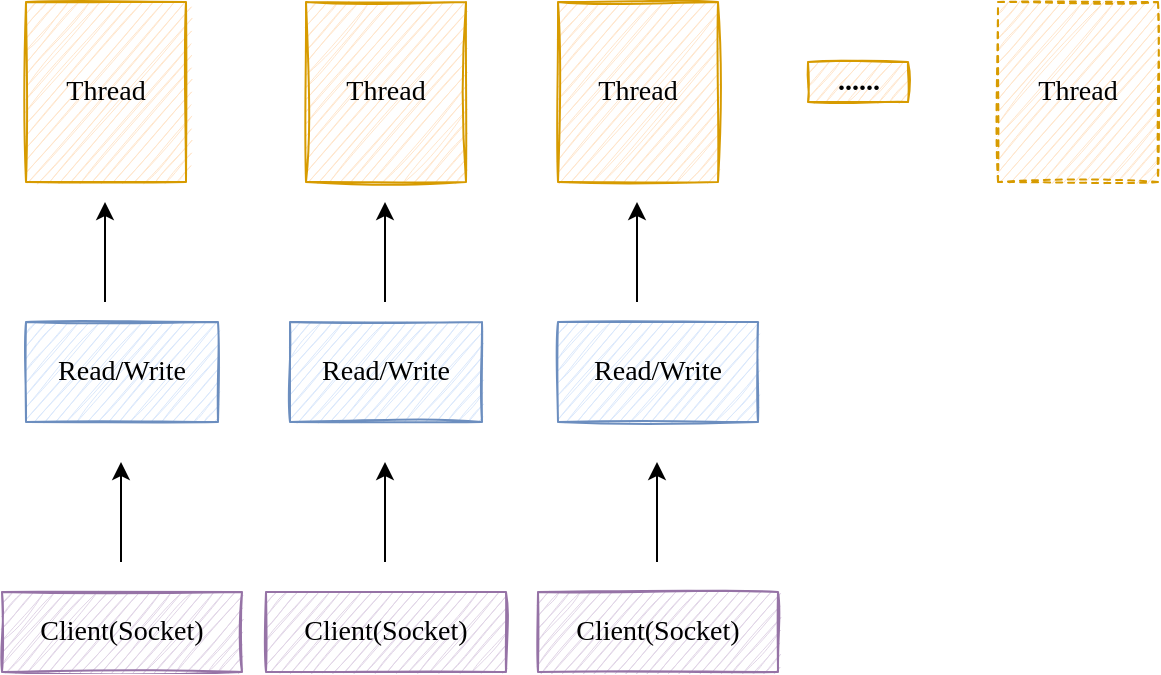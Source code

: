 <mxfile version="20.8.16" type="device" pages="3"><diagram id="dMJWB7O2TPQu927oxFyo" name="Java BIO"><mxGraphModel dx="834" dy="617" grid="1" gridSize="10" guides="1" tooltips="1" connect="1" arrows="1" fold="1" page="1" pageScale="1" pageWidth="827" pageHeight="1169" math="0" shadow="0"><root><mxCell id="0"/><mxCell id="1" parent="0"/><mxCell id="wrNNNhoaO0FYfE2tdu0t-3" value="Thread" style="rounded=0;whiteSpace=wrap;html=1;sketch=1;fontSize=14;fillColor=#ffe6cc;fontFamily=Comic Sans MS;strokeColor=#d79b00;" parent="1" vertex="1"><mxGeometry x="194" y="250" width="80" height="90" as="geometry"/></mxCell><mxCell id="wrNNNhoaO0FYfE2tdu0t-4" value="Thread" style="rounded=0;whiteSpace=wrap;html=1;sketch=1;fontSize=14;fillColor=#ffe6cc;fontFamily=Comic Sans MS;strokeColor=#d79b00;" parent="1" vertex="1"><mxGeometry x="334" y="250" width="80" height="90" as="geometry"/></mxCell><mxCell id="wrNNNhoaO0FYfE2tdu0t-5" value="Thread" style="rounded=0;whiteSpace=wrap;html=1;sketch=1;fontSize=14;fillColor=#ffe6cc;fontFamily=Comic Sans MS;strokeColor=#d79b00;" parent="1" vertex="1"><mxGeometry x="460" y="250" width="80" height="90" as="geometry"/></mxCell><mxCell id="wrNNNhoaO0FYfE2tdu0t-6" value="Thread" style="rounded=0;whiteSpace=wrap;html=1;sketch=1;fontSize=14;fillColor=#ffe6cc;dashed=1;fontFamily=Comic Sans MS;strokeColor=#d79b00;" parent="1" vertex="1"><mxGeometry x="680" y="250" width="80" height="90" as="geometry"/></mxCell><mxCell id="wrNNNhoaO0FYfE2tdu0t-7" value="......" style="text;html=1;align=center;verticalAlign=middle;resizable=0;points=[];autosize=1;strokeColor=#d79b00;fontSize=14;fontStyle=1;fontFamily=Comic Sans MS;fillColor=#ffe6cc;sketch=1;" parent="1" vertex="1"><mxGeometry x="585" y="280" width="50" height="20" as="geometry"/></mxCell><mxCell id="wrNNNhoaO0FYfE2tdu0t-8" value="Read/Write" style="rounded=0;whiteSpace=wrap;html=1;sketch=1;fontFamily=Comic Sans MS;fontSize=14;fillColor=#dae8fc;strokeColor=#6c8ebf;" parent="1" vertex="1"><mxGeometry x="194" y="410" width="96" height="50" as="geometry"/></mxCell><mxCell id="wrNNNhoaO0FYfE2tdu0t-9" value="Read/Write" style="rounded=0;whiteSpace=wrap;html=1;sketch=1;fontFamily=Comic Sans MS;fontSize=14;fillColor=#dae8fc;strokeColor=#6c8ebf;" parent="1" vertex="1"><mxGeometry x="326" y="410" width="96" height="50" as="geometry"/></mxCell><mxCell id="wrNNNhoaO0FYfE2tdu0t-10" value="Read/Write" style="rounded=0;whiteSpace=wrap;html=1;sketch=1;fontFamily=Comic Sans MS;fontSize=14;fillColor=#dae8fc;strokeColor=#6c8ebf;" parent="1" vertex="1"><mxGeometry x="460" y="410" width="100" height="50" as="geometry"/></mxCell><mxCell id="wrNNNhoaO0FYfE2tdu0t-11" value="Client(Socket)" style="rounded=0;whiteSpace=wrap;html=1;sketch=1;fontFamily=Comic Sans MS;fontSize=14;fillColor=#e1d5e7;strokeColor=#9673a6;" parent="1" vertex="1"><mxGeometry x="182" y="545" width="120" height="40" as="geometry"/></mxCell><mxCell id="wrNNNhoaO0FYfE2tdu0t-12" value="Client(Socket)" style="rounded=0;whiteSpace=wrap;html=1;sketch=1;fontFamily=Comic Sans MS;fontSize=14;fillColor=#e1d5e7;strokeColor=#9673a6;" parent="1" vertex="1"><mxGeometry x="314" y="545" width="120" height="40" as="geometry"/></mxCell><mxCell id="wrNNNhoaO0FYfE2tdu0t-13" value="Client(Socket)" style="rounded=0;whiteSpace=wrap;html=1;sketch=1;fontFamily=Comic Sans MS;fontSize=14;fillColor=#e1d5e7;strokeColor=#9673a6;" parent="1" vertex="1"><mxGeometry x="450" y="545" width="120" height="40" as="geometry"/></mxCell><mxCell id="wrNNNhoaO0FYfE2tdu0t-14" value="" style="endArrow=classic;html=1;fontFamily=Comic Sans MS;fontSize=14;" parent="1" edge="1"><mxGeometry width="50" height="50" relative="1" as="geometry"><mxPoint x="241.5" y="530" as="sourcePoint"/><mxPoint x="241.5" y="480" as="targetPoint"/></mxGeometry></mxCell><mxCell id="wrNNNhoaO0FYfE2tdu0t-16" value="" style="endArrow=classic;html=1;fontFamily=Comic Sans MS;fontSize=14;" parent="1" edge="1"><mxGeometry width="50" height="50" relative="1" as="geometry"><mxPoint x="373.5" y="530" as="sourcePoint"/><mxPoint x="373.5" y="480" as="targetPoint"/></mxGeometry></mxCell><mxCell id="wrNNNhoaO0FYfE2tdu0t-17" value="" style="endArrow=classic;html=1;fontFamily=Comic Sans MS;fontSize=14;" parent="1" edge="1"><mxGeometry width="50" height="50" relative="1" as="geometry"><mxPoint x="509.5" y="530" as="sourcePoint"/><mxPoint x="509.5" y="480" as="targetPoint"/></mxGeometry></mxCell><mxCell id="wrNNNhoaO0FYfE2tdu0t-18" value="" style="endArrow=classic;html=1;fontFamily=Comic Sans MS;fontSize=14;" parent="1" edge="1"><mxGeometry width="50" height="50" relative="1" as="geometry"><mxPoint x="499.5" y="400" as="sourcePoint"/><mxPoint x="499.5" y="350" as="targetPoint"/></mxGeometry></mxCell><mxCell id="wrNNNhoaO0FYfE2tdu0t-19" value="" style="endArrow=classic;html=1;fontFamily=Comic Sans MS;fontSize=14;" parent="1" edge="1"><mxGeometry width="50" height="50" relative="1" as="geometry"><mxPoint x="373.5" y="400" as="sourcePoint"/><mxPoint x="373.5" y="350" as="targetPoint"/></mxGeometry></mxCell><mxCell id="wrNNNhoaO0FYfE2tdu0t-20" value="" style="endArrow=classic;html=1;fontFamily=Comic Sans MS;fontSize=14;" parent="1" edge="1"><mxGeometry width="50" height="50" relative="1" as="geometry"><mxPoint x="233.5" y="400" as="sourcePoint"/><mxPoint x="233.5" y="350" as="targetPoint"/></mxGeometry></mxCell></root></mxGraphModel></diagram><diagram id="-DLPbSq7TOfj49nVu1aN" name="Netty模型"><mxGraphModel dx="1234" dy="617" grid="1" gridSize="10" guides="1" tooltips="1" connect="1" arrows="1" fold="1" page="0" pageScale="1" pageWidth="827" pageHeight="1169" math="0" shadow="0"><root><mxCell id="X_Jxtlq1-nVTgKJbhQ0k-0"/><mxCell id="X_Jxtlq1-nVTgKJbhQ0k-1" parent="X_Jxtlq1-nVTgKJbhQ0k-0"/><mxCell id="X_Jxtlq1-nVTgKJbhQ0k-53" value="" style="rounded=1;whiteSpace=wrap;html=1;shadow=0;glass=0;sketch=1;fontFamily=Comic Sans MS;fontSize=14;align=center;fillColor=none;" parent="X_Jxtlq1-nVTgKJbhQ0k-1" vertex="1"><mxGeometry x="617.5" y="820" width="188" height="150" as="geometry"/></mxCell><mxCell id="X_Jxtlq1-nVTgKJbhQ0k-4" value="" style="rounded=1;whiteSpace=wrap;html=1;shadow=0;glass=0;sketch=1;fontFamily=Comic Sans MS;fontSize=14;fillColor=none;align=left;dashed=1;" parent="X_Jxtlq1-nVTgKJbhQ0k-1" vertex="1"><mxGeometry x="96.5" y="110" width="290" height="140" as="geometry"/></mxCell><mxCell id="X_Jxtlq1-nVTgKJbhQ0k-6" value="" style="rounded=1;whiteSpace=wrap;html=1;shadow=0;glass=0;sketch=1;fontFamily=Comic Sans MS;fontSize=14;fillColor=none;align=left;" parent="X_Jxtlq1-nVTgKJbhQ0k-1" vertex="1"><mxGeometry x="123" y="150" width="237" height="90" as="geometry"/></mxCell><mxCell id="X_Jxtlq1-nVTgKJbhQ0k-7" value="NioEventGroup" style="text;html=1;strokeColor=none;fillColor=none;align=center;verticalAlign=middle;whiteSpace=wrap;rounded=0;shadow=0;glass=0;sketch=1;fontFamily=Comic Sans MS;fontSize=14;" parent="X_Jxtlq1-nVTgKJbhQ0k-1" vertex="1"><mxGeometry x="230" y="160" width="40" height="20" as="geometry"/></mxCell><mxCell id="X_Jxtlq1-nVTgKJbhQ0k-9" value="Selector" style="rounded=1;whiteSpace=wrap;html=1;shadow=0;glass=0;sketch=1;fontFamily=Comic Sans MS;fontSize=14;fillColor=none;align=center;" parent="X_Jxtlq1-nVTgKJbhQ0k-1" vertex="1"><mxGeometry x="140" y="190" width="80" height="40" as="geometry"/></mxCell><mxCell id="X_Jxtlq1-nVTgKJbhQ0k-10" value="TaskQueue" style="rounded=1;whiteSpace=wrap;html=1;shadow=0;glass=0;sketch=1;fontFamily=Comic Sans MS;fontSize=14;fillColor=none;align=center;" parent="X_Jxtlq1-nVTgKJbhQ0k-1" vertex="1"><mxGeometry x="240" y="190" width="100" height="40" as="geometry"/></mxCell><mxCell id="X_Jxtlq1-nVTgKJbhQ0k-11" value="Boss Group" style="text;html=1;strokeColor=none;fillColor=none;align=center;verticalAlign=middle;whiteSpace=wrap;rounded=0;shadow=0;glass=0;sketch=1;fontFamily=Comic Sans MS;fontSize=16;" parent="X_Jxtlq1-nVTgKJbhQ0k-1" vertex="1"><mxGeometry x="196.5" y="120" width="90" height="20" as="geometry"/></mxCell><mxCell id="X_Jxtlq1-nVTgKJbhQ0k-13" value="" style="rounded=1;whiteSpace=wrap;html=1;shadow=0;glass=0;sketch=1;fontFamily=Comic Sans MS;fontSize=14;fillColor=none;align=left;dashed=1;" parent="X_Jxtlq1-nVTgKJbhQ0k-1" vertex="1"><mxGeometry x="570" y="110" width="290" height="310" as="geometry"/></mxCell><mxCell id="X_Jxtlq1-nVTgKJbhQ0k-14" value="" style="rounded=1;whiteSpace=wrap;html=1;shadow=0;glass=0;sketch=1;fontFamily=Comic Sans MS;fontSize=14;fillColor=none;align=left;" parent="X_Jxtlq1-nVTgKJbhQ0k-1" vertex="1"><mxGeometry x="596.5" y="150" width="237" height="90" as="geometry"/></mxCell><mxCell id="X_Jxtlq1-nVTgKJbhQ0k-15" value="NioEventGroup" style="text;html=1;strokeColor=none;fillColor=none;align=center;verticalAlign=middle;whiteSpace=wrap;rounded=0;shadow=0;glass=0;sketch=1;fontFamily=Comic Sans MS;fontSize=14;" parent="X_Jxtlq1-nVTgKJbhQ0k-1" vertex="1"><mxGeometry x="703.5" y="160" width="40" height="20" as="geometry"/></mxCell><mxCell id="X_Jxtlq1-nVTgKJbhQ0k-16" value="Selector" style="rounded=1;whiteSpace=wrap;html=1;shadow=0;glass=0;sketch=1;fontFamily=Comic Sans MS;fontSize=14;fillColor=none;align=center;" parent="X_Jxtlq1-nVTgKJbhQ0k-1" vertex="1"><mxGeometry x="613.5" y="190" width="80" height="40" as="geometry"/></mxCell><mxCell id="X_Jxtlq1-nVTgKJbhQ0k-17" value="TaskQueue" style="rounded=1;whiteSpace=wrap;html=1;shadow=0;glass=0;sketch=1;fontFamily=Comic Sans MS;fontSize=14;fillColor=none;align=center;" parent="X_Jxtlq1-nVTgKJbhQ0k-1" vertex="1"><mxGeometry x="713.5" y="190" width="100" height="40" as="geometry"/></mxCell><mxCell id="X_Jxtlq1-nVTgKJbhQ0k-18" value="Worker Group" style="text;html=1;strokeColor=none;fillColor=none;align=center;verticalAlign=middle;whiteSpace=wrap;rounded=0;shadow=0;glass=0;sketch=1;fontFamily=Comic Sans MS;fontSize=16;" parent="X_Jxtlq1-nVTgKJbhQ0k-1" vertex="1"><mxGeometry x="670" y="120" width="113" height="20" as="geometry"/></mxCell><mxCell id="X_Jxtlq1-nVTgKJbhQ0k-20" value="......" style="text;html=1;strokeColor=none;fillColor=none;align=center;verticalAlign=middle;whiteSpace=wrap;rounded=0;shadow=0;glass=0;sketch=1;fontFamily=Comic Sans MS;fontSize=17;fontStyle=1" parent="X_Jxtlq1-nVTgKJbhQ0k-1" vertex="1"><mxGeometry x="693.5" y="270" width="40" height="20" as="geometry"/></mxCell><mxCell id="X_Jxtlq1-nVTgKJbhQ0k-22" value="" style="rounded=1;whiteSpace=wrap;html=1;shadow=0;glass=0;sketch=1;fontFamily=Comic Sans MS;fontSize=14;fillColor=none;align=left;" parent="X_Jxtlq1-nVTgKJbhQ0k-1" vertex="1"><mxGeometry x="596.5" y="310" width="237" height="90" as="geometry"/></mxCell><mxCell id="X_Jxtlq1-nVTgKJbhQ0k-23" value="NioEventGroup" style="text;html=1;strokeColor=none;fillColor=none;align=center;verticalAlign=middle;whiteSpace=wrap;rounded=0;shadow=0;glass=0;sketch=1;fontFamily=Comic Sans MS;fontSize=14;" parent="X_Jxtlq1-nVTgKJbhQ0k-1" vertex="1"><mxGeometry x="703.5" y="320" width="40" height="20" as="geometry"/></mxCell><mxCell id="X_Jxtlq1-nVTgKJbhQ0k-24" value="Selector" style="rounded=1;whiteSpace=wrap;html=1;shadow=0;glass=0;sketch=1;fontFamily=Comic Sans MS;fontSize=14;fillColor=none;align=center;" parent="X_Jxtlq1-nVTgKJbhQ0k-1" vertex="1"><mxGeometry x="613.5" y="350" width="80" height="40" as="geometry"/></mxCell><mxCell id="X_Jxtlq1-nVTgKJbhQ0k-25" value="TaskQueue" style="rounded=1;whiteSpace=wrap;html=1;shadow=0;glass=0;sketch=1;fontFamily=Comic Sans MS;fontSize=14;fillColor=none;align=center;" parent="X_Jxtlq1-nVTgKJbhQ0k-1" vertex="1"><mxGeometry x="713.5" y="350" width="100" height="40" as="geometry"/></mxCell><mxCell id="X_Jxtlq1-nVTgKJbhQ0k-27" value="" style="ellipse;whiteSpace=wrap;html=1;aspect=fixed;rounded=1;shadow=0;glass=0;sketch=1;fontFamily=Comic Sans MS;fontSize=17;fillColor=none;align=center;" parent="X_Jxtlq1-nVTgKJbhQ0k-1" vertex="1"><mxGeometry x="131.5" y="405" width="220" height="220" as="geometry"/></mxCell><mxCell id="X_Jxtlq1-nVTgKJbhQ0k-28" value="step 1: select" style="rounded=1;whiteSpace=wrap;html=1;shadow=0;glass=0;sketch=1;fontFamily=Comic Sans MS;fontSize=14;align=center;" parent="X_Jxtlq1-nVTgKJbhQ0k-1" vertex="1"><mxGeometry x="196.5" y="400" width="95" height="30" as="geometry"/></mxCell><mxCell id="X_Jxtlq1-nVTgKJbhQ0k-29" value="" style="endArrow=classic;html=1;fontFamily=Comic Sans MS;fontSize=14;exitX=0.5;exitY=1;exitDx=0;exitDy=0;sketch=1;" parent="X_Jxtlq1-nVTgKJbhQ0k-1" source="X_Jxtlq1-nVTgKJbhQ0k-6" edge="1"><mxGeometry width="50" height="50" relative="1" as="geometry"><mxPoint x="170" y="360" as="sourcePoint"/><mxPoint x="242" y="390" as="targetPoint"/></mxGeometry></mxCell><mxCell id="X_Jxtlq1-nVTgKJbhQ0k-30" value="step 3: runAllTasks" style="rounded=1;whiteSpace=wrap;html=1;shadow=0;glass=0;sketch=1;fontFamily=Comic Sans MS;fontSize=14;align=center;" parent="X_Jxtlq1-nVTgKJbhQ0k-1" vertex="1"><mxGeometry x="80" y="530" width="140" height="30" as="geometry"/></mxCell><mxCell id="X_Jxtlq1-nVTgKJbhQ0k-31" value="step 2: processSelectedKeys" style="rounded=1;whiteSpace=wrap;html=1;shadow=0;glass=0;sketch=1;fontFamily=Comic Sans MS;fontSize=14;align=center;" parent="X_Jxtlq1-nVTgKJbhQ0k-1" vertex="1"><mxGeometry x="250" y="525" width="198.5" height="40" as="geometry"/></mxCell><mxCell id="X_Jxtlq1-nVTgKJbhQ0k-32" value="NioEventLoop" style="text;html=1;strokeColor=none;fillColor=none;align=center;verticalAlign=middle;whiteSpace=wrap;rounded=0;shadow=0;glass=0;sketch=1;fontFamily=Comic Sans MS;fontSize=14;" parent="X_Jxtlq1-nVTgKJbhQ0k-1" vertex="1"><mxGeometry x="194" y="450" width="100" height="20" as="geometry"/></mxCell><mxCell id="X_Jxtlq1-nVTgKJbhQ0k-35" value="" style="curved=1;endArrow=classic;html=1;fontFamily=Comic Sans MS;fontSize=14;sketch=1;" parent="X_Jxtlq1-nVTgKJbhQ0k-1" edge="1"><mxGeometry width="50" height="50" relative="1" as="geometry"><mxPoint x="330" y="420" as="sourcePoint"/><mxPoint x="370" y="500" as="targetPoint"/><Array as="points"><mxPoint x="360" y="430"/></Array></mxGeometry></mxCell><mxCell id="X_Jxtlq1-nVTgKJbhQ0k-36" value="Client" style="rounded=1;whiteSpace=wrap;html=1;shadow=0;glass=0;sketch=1;fontFamily=Comic Sans MS;fontSize=14;align=center;fillColor=none;" parent="X_Jxtlq1-nVTgKJbhQ0k-1" vertex="1"><mxGeometry x="-110" y="190" width="90" height="30" as="geometry"/></mxCell><mxCell id="X_Jxtlq1-nVTgKJbhQ0k-37" value="Client" style="rounded=1;whiteSpace=wrap;html=1;shadow=0;glass=0;sketch=1;fontFamily=Comic Sans MS;fontSize=14;align=center;fillColor=none;" parent="X_Jxtlq1-nVTgKJbhQ0k-1" vertex="1"><mxGeometry x="-110" y="250" width="90" height="30" as="geometry"/></mxCell><mxCell id="X_Jxtlq1-nVTgKJbhQ0k-38" value="Client" style="rounded=1;whiteSpace=wrap;html=1;shadow=0;glass=0;sketch=1;fontFamily=Comic Sans MS;fontSize=14;align=center;fillColor=none;" parent="X_Jxtlq1-nVTgKJbhQ0k-1" vertex="1"><mxGeometry x="-110" y="310" width="90" height="30" as="geometry"/></mxCell><mxCell id="X_Jxtlq1-nVTgKJbhQ0k-39" value="" style="endArrow=classic;html=1;fontFamily=Comic Sans MS;fontSize=14;sketch=1;" parent="X_Jxtlq1-nVTgKJbhQ0k-1" edge="1"><mxGeometry width="50" height="50" relative="1" as="geometry"><mxPoint x="-10" y="204.5" as="sourcePoint"/><mxPoint x="90" y="205" as="targetPoint"/></mxGeometry></mxCell><mxCell id="X_Jxtlq1-nVTgKJbhQ0k-41" value="" style="endArrow=classic;html=1;fontFamily=Comic Sans MS;fontSize=14;sketch=1;" parent="X_Jxtlq1-nVTgKJbhQ0k-1" edge="1"><mxGeometry width="50" height="50" relative="1" as="geometry"><mxPoint x="-10" y="260" as="sourcePoint"/><mxPoint x="90" y="210" as="targetPoint"/></mxGeometry></mxCell><mxCell id="X_Jxtlq1-nVTgKJbhQ0k-42" value="" style="endArrow=classic;html=1;fontFamily=Comic Sans MS;fontSize=14;sketch=1;" parent="X_Jxtlq1-nVTgKJbhQ0k-1" edge="1"><mxGeometry width="50" height="50" relative="1" as="geometry"><mxPoint x="-10" y="320" as="sourcePoint"/><mxPoint x="90" y="210" as="targetPoint"/></mxGeometry></mxCell><mxCell id="X_Jxtlq1-nVTgKJbhQ0k-43" value="" style="curved=1;endArrow=classic;html=1;fontFamily=Comic Sans MS;fontSize=14;entryX=0;entryY=0.5;entryDx=0;entryDy=0;sketch=1;" parent="X_Jxtlq1-nVTgKJbhQ0k-1" target="X_Jxtlq1-nVTgKJbhQ0k-22" edge="1"><mxGeometry width="50" height="50" relative="1" as="geometry"><mxPoint x="460" y="545" as="sourcePoint"/><mxPoint x="510" y="470" as="targetPoint"/><Array as="points"><mxPoint x="530" y="500"/><mxPoint x="490" y="370"/></Array></mxGeometry></mxCell><mxCell id="X_Jxtlq1-nVTgKJbhQ0k-44" value="注册channel到Selector" style="text;html=1;align=center;verticalAlign=middle;resizable=0;points=[];autosize=1;strokeColor=none;fontSize=14;fontFamily=Comic Sans MS;fillColor=#ffffff;sketch=1;" parent="X_Jxtlq1-nVTgKJbhQ0k-1" vertex="1"><mxGeometry x="448.5" y="460" width="160" height="20" as="geometry"/></mxCell><mxCell id="X_Jxtlq1-nVTgKJbhQ0k-45" value="" style="ellipse;whiteSpace=wrap;html=1;aspect=fixed;rounded=1;shadow=0;glass=0;sketch=1;fontFamily=Comic Sans MS;fontSize=17;fillColor=none;align=center;" parent="X_Jxtlq1-nVTgKJbhQ0k-1" vertex="1"><mxGeometry x="601.5" y="505" width="220" height="220" as="geometry"/></mxCell><mxCell id="X_Jxtlq1-nVTgKJbhQ0k-46" value="step 1: select" style="rounded=1;whiteSpace=wrap;html=1;shadow=0;glass=0;sketch=1;fontFamily=Comic Sans MS;fontSize=14;align=center;" parent="X_Jxtlq1-nVTgKJbhQ0k-1" vertex="1"><mxGeometry x="666.5" y="500" width="95" height="30" as="geometry"/></mxCell><mxCell id="X_Jxtlq1-nVTgKJbhQ0k-47" value="step 3: runAllTasks" style="rounded=1;whiteSpace=wrap;html=1;shadow=0;glass=0;sketch=1;fontFamily=Comic Sans MS;fontSize=14;align=center;" parent="X_Jxtlq1-nVTgKJbhQ0k-1" vertex="1"><mxGeometry x="550" y="630" width="140" height="30" as="geometry"/></mxCell><mxCell id="X_Jxtlq1-nVTgKJbhQ0k-48" value="step 2: processSelectedKeys" style="rounded=1;whiteSpace=wrap;html=1;shadow=0;glass=0;sketch=1;fontFamily=Comic Sans MS;fontSize=14;align=center;" parent="X_Jxtlq1-nVTgKJbhQ0k-1" vertex="1"><mxGeometry x="720" y="625" width="198.5" height="40" as="geometry"/></mxCell><mxCell id="X_Jxtlq1-nVTgKJbhQ0k-49" value="NioEventLoop" style="text;html=1;strokeColor=none;fillColor=none;align=center;verticalAlign=middle;whiteSpace=wrap;rounded=0;shadow=0;glass=0;sketch=1;fontFamily=Comic Sans MS;fontSize=14;" parent="X_Jxtlq1-nVTgKJbhQ0k-1" vertex="1"><mxGeometry x="664" y="550" width="100" height="20" as="geometry"/></mxCell><mxCell id="X_Jxtlq1-nVTgKJbhQ0k-50" value="" style="curved=1;endArrow=classic;html=1;fontFamily=Comic Sans MS;fontSize=14;sketch=1;" parent="X_Jxtlq1-nVTgKJbhQ0k-1" edge="1"><mxGeometry width="50" height="50" relative="1" as="geometry"><mxPoint x="800" y="520" as="sourcePoint"/><mxPoint x="840" y="600" as="targetPoint"/><Array as="points"><mxPoint x="830" y="530"/></Array></mxGeometry></mxCell><mxCell id="X_Jxtlq1-nVTgKJbhQ0k-51" value="" style="endArrow=classic;html=1;fontFamily=Comic Sans MS;fontSize=14;exitX=0.5;exitY=1;exitDx=0;exitDy=0;sketch=1;" parent="X_Jxtlq1-nVTgKJbhQ0k-1" edge="1"><mxGeometry width="50" height="50" relative="1" as="geometry"><mxPoint x="712.5" y="405" as="sourcePoint"/><mxPoint x="713" y="490" as="targetPoint"/></mxGeometry></mxCell><mxCell id="X_Jxtlq1-nVTgKJbhQ0k-52" value="Read / Write" style="text;html=1;align=center;verticalAlign=middle;resizable=0;points=[];autosize=1;strokeColor=none;fontSize=14;fontFamily=Comic Sans MS;sketch=1;" parent="X_Jxtlq1-nVTgKJbhQ0k-1" vertex="1"><mxGeometry x="733.5" y="470" width="100" height="20" as="geometry"/></mxCell><mxCell id="X_Jxtlq1-nVTgKJbhQ0k-54" value="ChannelHandler" style="rounded=1;whiteSpace=wrap;html=1;shadow=0;glass=0;sketch=1;fontFamily=Comic Sans MS;fontSize=14;align=center;fillColor=none;" parent="X_Jxtlq1-nVTgKJbhQ0k-1" vertex="1"><mxGeometry x="634.5" y="870" width="154" height="30" as="geometry"/></mxCell><mxCell id="X_Jxtlq1-nVTgKJbhQ0k-55" value="ChannelHandler" style="rounded=1;whiteSpace=wrap;html=1;shadow=0;glass=0;sketch=1;fontFamily=Comic Sans MS;fontSize=14;align=center;fillColor=none;" parent="X_Jxtlq1-nVTgKJbhQ0k-1" vertex="1"><mxGeometry x="635" y="930" width="154" height="30" as="geometry"/></mxCell><mxCell id="X_Jxtlq1-nVTgKJbhQ0k-56" value="......" style="text;html=1;strokeColor=none;fillColor=none;align=center;verticalAlign=middle;whiteSpace=wrap;rounded=0;shadow=0;glass=0;sketch=1;fontFamily=Comic Sans MS;fontSize=16;fontStyle=1" parent="X_Jxtlq1-nVTgKJbhQ0k-1" vertex="1"><mxGeometry x="693" y="904" width="40" height="10" as="geometry"/></mxCell><mxCell id="X_Jxtlq1-nVTgKJbhQ0k-58" value="Pipeline" style="text;html=1;strokeColor=none;fillColor=none;align=center;verticalAlign=middle;whiteSpace=wrap;rounded=0;shadow=0;glass=0;sketch=1;fontFamily=Comic Sans MS;fontSize=16;" parent="X_Jxtlq1-nVTgKJbhQ0k-1" vertex="1"><mxGeometry x="675.5" y="830" width="75" height="20" as="geometry"/></mxCell><mxCell id="X_Jxtlq1-nVTgKJbhQ0k-59" value="" style="curved=1;endArrow=classic;html=1;fontFamily=Comic Sans MS;fontSize=16;sketch=1;" parent="X_Jxtlq1-nVTgKJbhQ0k-1" edge="1"><mxGeometry width="50" height="50" relative="1" as="geometry"><mxPoint x="819" y="670" as="sourcePoint"/><mxPoint x="720" y="810" as="targetPoint"/><Array as="points"><mxPoint x="830" y="740"/><mxPoint x="720" y="750"/></Array></mxGeometry></mxCell></root></mxGraphModel></diagram><diagram id="CaD6YAQDTeN9uRA-da8z" name="拆包、粘包"><mxGraphModel dx="1594" dy="1017" grid="1" gridSize="10" guides="1" tooltips="1" connect="1" arrows="1" fold="1" page="0" pageScale="1" pageWidth="827" pageHeight="1169" math="0" shadow="0"><root><mxCell id="0"/><mxCell id="1" parent="0"/><mxCell id="6H_oXxCnyZfQADA3Sdq9-2" value="Client" style="rounded=1;whiteSpace=wrap;html=1;sketch=1;hachureGap=4;jiggle=2;curveFitting=1;fontFamily=Architects Daughter;fontSize=17;fontSource=https%3A%2F%2Ffonts.googleapis.com%2Fcss%3Ffamily%3DArchitects%2BDaughter;shadow=0;fillColor=#d5e8d4;strokeColor=#82b366;" vertex="1" parent="1"><mxGeometry x="90" y="70" width="120" height="70" as="geometry"/></mxCell><mxCell id="6H_oXxCnyZfQADA3Sdq9-3" value="Server" style="rounded=1;whiteSpace=wrap;html=1;sketch=1;hachureGap=4;jiggle=2;curveFitting=1;fontFamily=Architects Daughter;fontSize=17;fontSource=https%3A%2F%2Ffonts.googleapis.com%2Fcss%3Ffamily%3DArchitects%2BDaughter;shadow=0;fillColor=#ffe6cc;strokeColor=#d79b00;" vertex="1" parent="1"><mxGeometry x="590" y="70" width="130" height="70" as="geometry"/></mxCell><mxCell id="6H_oXxCnyZfQADA3Sdq9-4" value="" style="endArrow=classic;html=1;rounded=0;sketch=1;hachureGap=4;jiggle=2;curveFitting=1;fontFamily=Architects Daughter;fontSource=https%3A%2F%2Ffonts.googleapis.com%2Fcss%3Ffamily%3DArchitects%2BDaughter;fontSize=17;shadow=0;dashed=1;" edge="1" parent="1"><mxGeometry width="50" height="50" relative="1" as="geometry"><mxPoint x="220" y="80" as="sourcePoint"/><mxPoint x="580" y="80" as="targetPoint"/></mxGeometry></mxCell><mxCell id="6H_oXxCnyZfQADA3Sdq9-5" value="" style="endArrow=classic;html=1;rounded=0;sketch=1;hachureGap=4;jiggle=2;curveFitting=1;fontFamily=Architects Daughter;fontSource=https%3A%2F%2Ffonts.googleapis.com%2Fcss%3Ffamily%3DArchitects%2BDaughter;fontSize=17;shadow=0;dashed=1;" edge="1" parent="1"><mxGeometry width="50" height="50" relative="1" as="geometry"><mxPoint x="220" y="130" as="sourcePoint"/><mxPoint x="580" y="130" as="targetPoint"/></mxGeometry></mxCell><mxCell id="6H_oXxCnyZfQADA3Sdq9-6" value="123" style="rounded=1;whiteSpace=wrap;html=1;shadow=0;sketch=1;hachureGap=4;jiggle=2;curveFitting=1;fontFamily=Architects Daughter;fontSource=https%3A%2F%2Ffonts.googleapis.com%2Fcss%3Ffamily%3DArchitects%2BDaughter;fontSize=17;fillColor=#e1d5e7;strokeColor=#9673a6;" vertex="1" parent="1"><mxGeometry x="290" y="92.5" width="70" height="25" as="geometry"/></mxCell><mxCell id="6H_oXxCnyZfQADA3Sdq9-7" value="456" style="rounded=1;whiteSpace=wrap;html=1;shadow=0;sketch=1;hachureGap=4;jiggle=2;curveFitting=1;fontFamily=Architects Daughter;fontSource=https%3A%2F%2Ffonts.googleapis.com%2Fcss%3Ffamily%3DArchitects%2BDaughter;fontSize=17;fillColor=#e1d5e7;strokeColor=#9673a6;" vertex="1" parent="1"><mxGeometry x="379" y="92.5" width="70" height="25" as="geometry"/></mxCell><mxCell id="6H_oXxCnyZfQADA3Sdq9-8" value="789" style="rounded=1;whiteSpace=wrap;html=1;shadow=0;sketch=1;hachureGap=4;jiggle=2;curveFitting=1;fontFamily=Architects Daughter;fontSource=https%3A%2F%2Ffonts.googleapis.com%2Fcss%3Ffamily%3DArchitects%2BDaughter;fontSize=17;fillColor=#e1d5e7;strokeColor=#9673a6;" vertex="1" parent="1"><mxGeometry x="470" y="92.5" width="70" height="25" as="geometry"/></mxCell><mxCell id="6H_oXxCnyZfQADA3Sdq9-9" value="" style="shape=flexArrow;endArrow=classic;html=1;rounded=0;shadow=0;sketch=1;hachureGap=4;jiggle=2;curveFitting=1;fontFamily=Architects Daughter;fontSource=https%3A%2F%2Ffonts.googleapis.com%2Fcss%3Ffamily%3DArchitects%2BDaughter;fontSize=17;" edge="1" parent="1"><mxGeometry width="50" height="50" relative="1" as="geometry"><mxPoint x="414" y="70" as="sourcePoint"/><mxPoint x="414" y="20" as="targetPoint"/></mxGeometry></mxCell><mxCell id="6H_oXxCnyZfQADA3Sdq9-10" value="数据通道" style="text;html=1;strokeColor=none;fillColor=none;align=center;verticalAlign=middle;whiteSpace=wrap;rounded=0;fontSize=17;fontFamily=Architects Daughter;fontSource=https%3A%2F%2Ffonts.googleapis.com%2Fcss%3Ffamily%3DArchitects%2BDaughter;" vertex="1" parent="1"><mxGeometry x="346" y="-10" width="136" height="30" as="geometry"/></mxCell><mxCell id="6H_oXxCnyZfQADA3Sdq9-11" value="理想很丰满" style="text;html=1;align=center;verticalAlign=middle;resizable=0;points=[];autosize=1;strokeColor=none;fillColor=none;fontSize=15;fontFamily=Architects Daughter;" vertex="1" parent="1"><mxGeometry x="-30" y="90" width="100" height="30" as="geometry"/></mxCell><mxCell id="6H_oXxCnyZfQADA3Sdq9-12" value="Client" style="rounded=1;whiteSpace=wrap;html=1;sketch=1;hachureGap=4;jiggle=2;curveFitting=1;fontFamily=Architects Daughter;fontSize=17;fontSource=https%3A%2F%2Ffonts.googleapis.com%2Fcss%3Ffamily%3DArchitects%2BDaughter;shadow=0;fillColor=#d5e8d4;strokeColor=#82b366;" vertex="1" parent="1"><mxGeometry x="90" y="250" width="120" height="70" as="geometry"/></mxCell><mxCell id="6H_oXxCnyZfQADA3Sdq9-13" value="Server" style="rounded=1;whiteSpace=wrap;html=1;sketch=1;hachureGap=4;jiggle=2;curveFitting=1;fontFamily=Architects Daughter;fontSize=17;fontSource=https%3A%2F%2Ffonts.googleapis.com%2Fcss%3Ffamily%3DArchitects%2BDaughter;shadow=0;fillColor=#ffe6cc;strokeColor=#d79b00;" vertex="1" parent="1"><mxGeometry x="590" y="250" width="130" height="70" as="geometry"/></mxCell><mxCell id="6H_oXxCnyZfQADA3Sdq9-14" value="" style="endArrow=classic;html=1;rounded=0;sketch=1;hachureGap=4;jiggle=2;curveFitting=1;fontFamily=Architects Daughter;fontSource=https%3A%2F%2Ffonts.googleapis.com%2Fcss%3Ffamily%3DArchitects%2BDaughter;fontSize=17;shadow=0;dashed=1;" edge="1" parent="1"><mxGeometry width="50" height="50" relative="1" as="geometry"><mxPoint x="220" y="260" as="sourcePoint"/><mxPoint x="580" y="260" as="targetPoint"/></mxGeometry></mxCell><mxCell id="6H_oXxCnyZfQADA3Sdq9-15" value="" style="endArrow=classic;html=1;rounded=0;sketch=1;hachureGap=4;jiggle=2;curveFitting=1;fontFamily=Architects Daughter;fontSource=https%3A%2F%2Ffonts.googleapis.com%2Fcss%3Ffamily%3DArchitects%2BDaughter;fontSize=17;shadow=0;dashed=1;" edge="1" parent="1"><mxGeometry width="50" height="50" relative="1" as="geometry"><mxPoint x="220" y="310" as="sourcePoint"/><mxPoint x="580" y="310" as="targetPoint"/></mxGeometry></mxCell><mxCell id="6H_oXxCnyZfQADA3Sdq9-16" value="123456789" style="rounded=1;whiteSpace=wrap;html=1;shadow=0;sketch=1;hachureGap=4;jiggle=2;curveFitting=1;fontFamily=Architects Daughter;fontSource=https%3A%2F%2Ffonts.googleapis.com%2Fcss%3Ffamily%3DArchitects%2BDaughter;fontSize=17;fillColor=#e1d5e7;strokeColor=#9673a6;" vertex="1" parent="1"><mxGeometry x="329" y="270" width="170" height="25" as="geometry"/></mxCell><mxCell id="6H_oXxCnyZfQADA3Sdq9-19" value="" style="shape=flexArrow;endArrow=classic;html=1;rounded=0;shadow=0;sketch=1;hachureGap=4;jiggle=2;curveFitting=1;fontFamily=Architects Daughter;fontSource=https%3A%2F%2Ffonts.googleapis.com%2Fcss%3Ffamily%3DArchitects%2BDaughter;fontSize=17;" edge="1" parent="1"><mxGeometry width="50" height="50" relative="1" as="geometry"><mxPoint x="414" y="250" as="sourcePoint"/><mxPoint x="414" y="200" as="targetPoint"/></mxGeometry></mxCell><mxCell id="6H_oXxCnyZfQADA3Sdq9-20" value="数据通道" style="text;html=1;strokeColor=none;fillColor=none;align=center;verticalAlign=middle;whiteSpace=wrap;rounded=0;fontSize=17;fontFamily=Architects Daughter;fontSource=https%3A%2F%2Ffonts.googleapis.com%2Fcss%3Ffamily%3DArchitects%2BDaughter;" vertex="1" parent="1"><mxGeometry x="346" y="170" width="136" height="30" as="geometry"/></mxCell><mxCell id="6H_oXxCnyZfQADA3Sdq9-21" value="现实很骨感" style="text;html=1;align=center;verticalAlign=middle;resizable=0;points=[];autosize=1;strokeColor=none;fillColor=none;fontSize=15;fontFamily=Architects Daughter;" vertex="1" parent="1"><mxGeometry x="-30" y="270" width="100" height="30" as="geometry"/></mxCell><mxCell id="6H_oXxCnyZfQADA3Sdq9-22" value="粘包" style="text;html=1;strokeColor=none;fillColor=none;align=center;verticalAlign=middle;whiteSpace=wrap;rounded=0;fontSize=15;fontFamily=Comic Sans MS;" vertex="1" parent="1"><mxGeometry x="-120" y="10" width="60" height="30" as="geometry"/></mxCell><mxCell id="6H_oXxCnyZfQADA3Sdq9-23" value="Client" style="rounded=1;whiteSpace=wrap;html=1;sketch=1;hachureGap=4;jiggle=2;curveFitting=1;fontFamily=Architects Daughter;fontSize=17;fontSource=https%3A%2F%2Ffonts.googleapis.com%2Fcss%3Ffamily%3DArchitects%2BDaughter;shadow=0;fillColor=#d5e8d4;strokeColor=#82b366;" vertex="1" parent="1"><mxGeometry x="90" y="770" width="120" height="70" as="geometry"/></mxCell><mxCell id="6H_oXxCnyZfQADA3Sdq9-24" value="Server" style="rounded=1;whiteSpace=wrap;html=1;sketch=1;hachureGap=4;jiggle=2;curveFitting=1;fontFamily=Architects Daughter;fontSize=17;fontSource=https%3A%2F%2Ffonts.googleapis.com%2Fcss%3Ffamily%3DArchitects%2BDaughter;shadow=0;fillColor=#ffe6cc;strokeColor=#d79b00;" vertex="1" parent="1"><mxGeometry x="590" y="770" width="130" height="70" as="geometry"/></mxCell><mxCell id="6H_oXxCnyZfQADA3Sdq9-25" value="" style="endArrow=classic;html=1;rounded=0;sketch=1;hachureGap=4;jiggle=2;curveFitting=1;fontFamily=Architects Daughter;fontSource=https%3A%2F%2Ffonts.googleapis.com%2Fcss%3Ffamily%3DArchitects%2BDaughter;fontSize=17;shadow=0;dashed=1;" edge="1" parent="1"><mxGeometry width="50" height="50" relative="1" as="geometry"><mxPoint x="220" y="780" as="sourcePoint"/><mxPoint x="580" y="780" as="targetPoint"/></mxGeometry></mxCell><mxCell id="6H_oXxCnyZfQADA3Sdq9-26" value="" style="endArrow=classic;html=1;rounded=0;sketch=1;hachureGap=4;jiggle=2;curveFitting=1;fontFamily=Architects Daughter;fontSource=https%3A%2F%2Ffonts.googleapis.com%2Fcss%3Ffamily%3DArchitects%2BDaughter;fontSize=17;shadow=0;dashed=1;" edge="1" parent="1"><mxGeometry width="50" height="50" relative="1" as="geometry"><mxPoint x="220" y="830" as="sourcePoint"/><mxPoint x="580" y="830" as="targetPoint"/></mxGeometry></mxCell><mxCell id="6H_oXxCnyZfQADA3Sdq9-27" value="123" style="rounded=1;whiteSpace=wrap;html=1;shadow=0;sketch=1;hachureGap=4;jiggle=2;curveFitting=1;fontFamily=Architects Daughter;fontSource=https%3A%2F%2Ffonts.googleapis.com%2Fcss%3Ffamily%3DArchitects%2BDaughter;fontSize=17;fillColor=#e1d5e7;strokeColor=#9673a6;" vertex="1" parent="1"><mxGeometry x="320" y="792.5" width="70" height="25" as="geometry"/></mxCell><mxCell id="6H_oXxCnyZfQADA3Sdq9-28" value="456" style="rounded=1;whiteSpace=wrap;html=1;shadow=0;sketch=1;hachureGap=4;jiggle=2;curveFitting=1;fontFamily=Architects Daughter;fontSource=https%3A%2F%2Ffonts.googleapis.com%2Fcss%3Ffamily%3DArchitects%2BDaughter;fontSize=17;fillColor=#e1d5e7;strokeColor=#9673a6;" vertex="1" parent="1"><mxGeometry x="440" y="792.5" width="70" height="25" as="geometry"/></mxCell><mxCell id="6H_oXxCnyZfQADA3Sdq9-30" value="" style="shape=flexArrow;endArrow=classic;html=1;rounded=0;shadow=0;sketch=1;hachureGap=4;jiggle=2;curveFitting=1;fontFamily=Architects Daughter;fontSource=https%3A%2F%2Ffonts.googleapis.com%2Fcss%3Ffamily%3DArchitects%2BDaughter;fontSize=17;" edge="1" parent="1"><mxGeometry width="50" height="50" relative="1" as="geometry"><mxPoint x="414" y="770" as="sourcePoint"/><mxPoint x="414" y="720" as="targetPoint"/></mxGeometry></mxCell><mxCell id="6H_oXxCnyZfQADA3Sdq9-31" value="数据通道" style="text;html=1;strokeColor=none;fillColor=none;align=center;verticalAlign=middle;whiteSpace=wrap;rounded=0;fontSize=17;fontFamily=Architects Daughter;fontSource=https%3A%2F%2Ffonts.googleapis.com%2Fcss%3Ffamily%3DArchitects%2BDaughter;" vertex="1" parent="1"><mxGeometry x="346" y="690" width="136" height="30" as="geometry"/></mxCell><mxCell id="6H_oXxCnyZfQADA3Sdq9-32" value="现实很骨感" style="text;html=1;align=center;verticalAlign=middle;resizable=0;points=[];autosize=1;strokeColor=none;fillColor=none;fontSize=15;fontFamily=Architects Daughter;" vertex="1" parent="1"><mxGeometry x="-30" y="790" width="100" height="30" as="geometry"/></mxCell><mxCell id="6H_oXxCnyZfQADA3Sdq9-33" value="Client" style="rounded=1;whiteSpace=wrap;html=1;sketch=1;hachureGap=4;jiggle=2;curveFitting=1;fontFamily=Architects Daughter;fontSize=17;fontSource=https%3A%2F%2Ffonts.googleapis.com%2Fcss%3Ffamily%3DArchitects%2BDaughter;shadow=0;fillColor=#d5e8d4;strokeColor=#82b366;" vertex="1" parent="1"><mxGeometry x="90" y="590" width="120" height="70" as="geometry"/></mxCell><mxCell id="6H_oXxCnyZfQADA3Sdq9-34" value="Server" style="rounded=1;whiteSpace=wrap;html=1;sketch=1;hachureGap=4;jiggle=2;curveFitting=1;fontFamily=Architects Daughter;fontSize=17;fontSource=https%3A%2F%2Ffonts.googleapis.com%2Fcss%3Ffamily%3DArchitects%2BDaughter;shadow=0;fillColor=#ffe6cc;strokeColor=#d79b00;" vertex="1" parent="1"><mxGeometry x="590" y="590" width="130" height="70" as="geometry"/></mxCell><mxCell id="6H_oXxCnyZfQADA3Sdq9-35" value="" style="endArrow=classic;html=1;rounded=0;sketch=1;hachureGap=4;jiggle=2;curveFitting=1;fontFamily=Architects Daughter;fontSource=https%3A%2F%2Ffonts.googleapis.com%2Fcss%3Ffamily%3DArchitects%2BDaughter;fontSize=17;shadow=0;dashed=1;" edge="1" parent="1"><mxGeometry width="50" height="50" relative="1" as="geometry"><mxPoint x="220" y="600" as="sourcePoint"/><mxPoint x="580" y="600" as="targetPoint"/></mxGeometry></mxCell><mxCell id="6H_oXxCnyZfQADA3Sdq9-36" value="" style="endArrow=classic;html=1;rounded=0;sketch=1;hachureGap=4;jiggle=2;curveFitting=1;fontFamily=Architects Daughter;fontSource=https%3A%2F%2Ffonts.googleapis.com%2Fcss%3Ffamily%3DArchitects%2BDaughter;fontSize=17;shadow=0;dashed=1;" edge="1" parent="1"><mxGeometry width="50" height="50" relative="1" as="geometry"><mxPoint x="220" y="650" as="sourcePoint"/><mxPoint x="580" y="650" as="targetPoint"/></mxGeometry></mxCell><mxCell id="6H_oXxCnyZfQADA3Sdq9-37" value="123456" style="rounded=1;whiteSpace=wrap;html=1;shadow=0;sketch=1;hachureGap=4;jiggle=2;curveFitting=1;fontFamily=Architects Daughter;fontSource=https%3A%2F%2Ffonts.googleapis.com%2Fcss%3Ffamily%3DArchitects%2BDaughter;fontSize=17;fillColor=#e1d5e7;strokeColor=#9673a6;" vertex="1" parent="1"><mxGeometry x="329" y="610" width="170" height="25" as="geometry"/></mxCell><mxCell id="6H_oXxCnyZfQADA3Sdq9-38" value="" style="shape=flexArrow;endArrow=classic;html=1;rounded=0;shadow=0;sketch=1;hachureGap=4;jiggle=2;curveFitting=1;fontFamily=Architects Daughter;fontSource=https%3A%2F%2Ffonts.googleapis.com%2Fcss%3Ffamily%3DArchitects%2BDaughter;fontSize=17;" edge="1" parent="1"><mxGeometry width="50" height="50" relative="1" as="geometry"><mxPoint x="414" y="590" as="sourcePoint"/><mxPoint x="414" y="540" as="targetPoint"/></mxGeometry></mxCell><mxCell id="6H_oXxCnyZfQADA3Sdq9-39" value="数据通道" style="text;html=1;strokeColor=none;fillColor=none;align=center;verticalAlign=middle;whiteSpace=wrap;rounded=0;fontSize=17;fontFamily=Architects Daughter;fontSource=https%3A%2F%2Ffonts.googleapis.com%2Fcss%3Ffamily%3DArchitects%2BDaughter;" vertex="1" parent="1"><mxGeometry x="346" y="510" width="136" height="30" as="geometry"/></mxCell><mxCell id="6H_oXxCnyZfQADA3Sdq9-40" value="理想很丰满" style="text;html=1;align=center;verticalAlign=middle;resizable=0;points=[];autosize=1;strokeColor=none;fillColor=none;fontSize=15;fontFamily=Architects Daughter;" vertex="1" parent="1"><mxGeometry x="-30" y="610" width="100" height="30" as="geometry"/></mxCell><mxCell id="6H_oXxCnyZfQADA3Sdq9-41" value="拆包" style="text;html=1;strokeColor=none;fillColor=none;align=center;verticalAlign=middle;whiteSpace=wrap;rounded=0;fontSize=15;fontFamily=Comic Sans MS;" vertex="1" parent="1"><mxGeometry x="-120" y="540" width="60" height="30" as="geometry"/></mxCell><mxCell id="6H_oXxCnyZfQADA3Sdq9-43" value="Client" style="rounded=1;whiteSpace=wrap;html=1;sketch=1;hachureGap=4;jiggle=2;curveFitting=1;fontFamily=Architects Daughter;fontSize=17;fontSource=https%3A%2F%2Ffonts.googleapis.com%2Fcss%3Ffamily%3DArchitects%2BDaughter;shadow=0;fillColor=#d5e8d4;strokeColor=#82b366;" vertex="1" parent="1"><mxGeometry x="90" y="990" width="120" height="70" as="geometry"/></mxCell><mxCell id="6H_oXxCnyZfQADA3Sdq9-44" value="Server" style="rounded=1;whiteSpace=wrap;html=1;sketch=1;hachureGap=4;jiggle=2;curveFitting=1;fontFamily=Architects Daughter;fontSize=17;fontSource=https%3A%2F%2Ffonts.googleapis.com%2Fcss%3Ffamily%3DArchitects%2BDaughter;shadow=0;fillColor=#ffe6cc;strokeColor=#d79b00;" vertex="1" parent="1"><mxGeometry x="590" y="990" width="130" height="70" as="geometry"/></mxCell><mxCell id="6H_oXxCnyZfQADA3Sdq9-45" value="" style="endArrow=classic;html=1;rounded=0;sketch=1;hachureGap=4;jiggle=2;curveFitting=1;fontFamily=Architects Daughter;fontSource=https%3A%2F%2Ffonts.googleapis.com%2Fcss%3Ffamily%3DArchitects%2BDaughter;fontSize=17;shadow=0;dashed=1;" edge="1" parent="1"><mxGeometry width="50" height="50" relative="1" as="geometry"><mxPoint x="220" y="1000" as="sourcePoint"/><mxPoint x="580" y="1000" as="targetPoint"/></mxGeometry></mxCell><mxCell id="6H_oXxCnyZfQADA3Sdq9-46" value="" style="endArrow=classic;html=1;rounded=0;sketch=1;hachureGap=4;jiggle=2;curveFitting=1;fontFamily=Architects Daughter;fontSource=https%3A%2F%2Ffonts.googleapis.com%2Fcss%3Ffamily%3DArchitects%2BDaughter;fontSize=17;shadow=0;dashed=1;" edge="1" parent="1"><mxGeometry width="50" height="50" relative="1" as="geometry"><mxPoint x="220" y="1050" as="sourcePoint"/><mxPoint x="580" y="1050" as="targetPoint"/></mxGeometry></mxCell><mxCell id="6H_oXxCnyZfQADA3Sdq9-47" value="123xxx" style="rounded=1;whiteSpace=wrap;html=1;shadow=0;sketch=1;hachureGap=4;jiggle=2;curveFitting=1;fontFamily=Architects Daughter;fontSource=https%3A%2F%2Ffonts.googleapis.com%2Fcss%3Ffamily%3DArchitects%2BDaughter;fontSize=17;fillColor=#e1d5e7;strokeColor=#9673a6;" vertex="1" parent="1"><mxGeometry x="320" y="1012.5" width="70" height="25" as="geometry"/></mxCell><mxCell id="6H_oXxCnyZfQADA3Sdq9-48" value="456789" style="rounded=1;whiteSpace=wrap;html=1;shadow=0;sketch=1;hachureGap=4;jiggle=2;curveFitting=1;fontFamily=Architects Daughter;fontSource=https%3A%2F%2Ffonts.googleapis.com%2Fcss%3Ffamily%3DArchitects%2BDaughter;fontSize=17;fillColor=#e1d5e7;strokeColor=#9673a6;" vertex="1" parent="1"><mxGeometry x="440" y="1010" width="70" height="25" as="geometry"/></mxCell><mxCell id="6H_oXxCnyZfQADA3Sdq9-49" value="" style="shape=flexArrow;endArrow=classic;html=1;rounded=0;shadow=0;sketch=1;hachureGap=4;jiggle=2;curveFitting=1;fontFamily=Architects Daughter;fontSource=https%3A%2F%2Ffonts.googleapis.com%2Fcss%3Ffamily%3DArchitects%2BDaughter;fontSize=17;" edge="1" parent="1"><mxGeometry width="50" height="50" relative="1" as="geometry"><mxPoint x="414" y="990" as="sourcePoint"/><mxPoint x="414" y="940" as="targetPoint"/></mxGeometry></mxCell><mxCell id="6H_oXxCnyZfQADA3Sdq9-50" value="数据通道" style="text;html=1;strokeColor=none;fillColor=none;align=center;verticalAlign=middle;whiteSpace=wrap;rounded=0;fontSize=17;fontFamily=Architects Daughter;fontSource=https%3A%2F%2Ffonts.googleapis.com%2Fcss%3Ffamily%3DArchitects%2BDaughter;" vertex="1" parent="1"><mxGeometry x="346" y="910" width="136" height="30" as="geometry"/></mxCell><mxCell id="6H_oXxCnyZfQADA3Sdq9-51" value="消息定长" style="text;html=1;align=center;verticalAlign=middle;resizable=0;points=[];autosize=1;strokeColor=none;fillColor=none;fontSize=15;fontFamily=Architects Daughter;" vertex="1" parent="1"><mxGeometry x="-20" y="1010" width="80" height="30" as="geometry"/></mxCell><mxCell id="6H_oXxCnyZfQADA3Sdq9-52" value="Client" style="rounded=1;whiteSpace=wrap;html=1;sketch=1;hachureGap=4;jiggle=2;curveFitting=1;fontFamily=Architects Daughter;fontSize=17;fontSource=https%3A%2F%2Ffonts.googleapis.com%2Fcss%3Ffamily%3DArchitects%2BDaughter;shadow=0;fillColor=#d5e8d4;strokeColor=#82b366;" vertex="1" parent="1"><mxGeometry x="90" y="1210" width="120" height="70" as="geometry"/></mxCell><mxCell id="6H_oXxCnyZfQADA3Sdq9-53" value="Server" style="rounded=1;whiteSpace=wrap;html=1;sketch=1;hachureGap=4;jiggle=2;curveFitting=1;fontFamily=Architects Daughter;fontSize=17;fontSource=https%3A%2F%2Ffonts.googleapis.com%2Fcss%3Ffamily%3DArchitects%2BDaughter;shadow=0;fillColor=#ffe6cc;strokeColor=#d79b00;" vertex="1" parent="1"><mxGeometry x="590" y="1210" width="130" height="70" as="geometry"/></mxCell><mxCell id="6H_oXxCnyZfQADA3Sdq9-54" value="" style="endArrow=classic;html=1;rounded=0;sketch=1;hachureGap=4;jiggle=2;curveFitting=1;fontFamily=Architects Daughter;fontSource=https%3A%2F%2Ffonts.googleapis.com%2Fcss%3Ffamily%3DArchitects%2BDaughter;fontSize=17;shadow=0;dashed=1;" edge="1" parent="1"><mxGeometry width="50" height="50" relative="1" as="geometry"><mxPoint x="220" y="1220" as="sourcePoint"/><mxPoint x="580" y="1220" as="targetPoint"/></mxGeometry></mxCell><mxCell id="6H_oXxCnyZfQADA3Sdq9-55" value="" style="endArrow=classic;html=1;rounded=0;sketch=1;hachureGap=4;jiggle=2;curveFitting=1;fontFamily=Architects Daughter;fontSource=https%3A%2F%2Ffonts.googleapis.com%2Fcss%3Ffamily%3DArchitects%2BDaughter;fontSize=17;shadow=0;dashed=1;" edge="1" parent="1"><mxGeometry width="50" height="50" relative="1" as="geometry"><mxPoint x="220" y="1270" as="sourcePoint"/><mxPoint x="580" y="1270" as="targetPoint"/></mxGeometry></mxCell><mxCell id="6H_oXxCnyZfQADA3Sdq9-56" value="123\n45678\n234\n" style="rounded=1;whiteSpace=wrap;html=1;shadow=0;sketch=1;hachureGap=4;jiggle=2;curveFitting=1;fontFamily=Architects Daughter;fontSource=https%3A%2F%2Ffonts.googleapis.com%2Fcss%3Ffamily%3DArchitects%2BDaughter;fontSize=17;fillColor=#e1d5e7;strokeColor=#9673a6;" vertex="1" parent="1"><mxGeometry x="320" y="1232.5" width="220" height="25" as="geometry"/></mxCell><mxCell id="6H_oXxCnyZfQADA3Sdq9-58" value="" style="shape=flexArrow;endArrow=classic;html=1;rounded=0;shadow=0;sketch=1;hachureGap=4;jiggle=2;curveFitting=1;fontFamily=Architects Daughter;fontSource=https%3A%2F%2Ffonts.googleapis.com%2Fcss%3Ffamily%3DArchitects%2BDaughter;fontSize=17;" edge="1" parent="1"><mxGeometry width="50" height="50" relative="1" as="geometry"><mxPoint x="414" y="1210" as="sourcePoint"/><mxPoint x="414" y="1160" as="targetPoint"/></mxGeometry></mxCell><mxCell id="6H_oXxCnyZfQADA3Sdq9-59" value="数据通道" style="text;html=1;strokeColor=none;fillColor=none;align=center;verticalAlign=middle;whiteSpace=wrap;rounded=0;fontSize=17;fontFamily=Architects Daughter;fontSource=https%3A%2F%2Ffonts.googleapis.com%2Fcss%3Ffamily%3DArchitects%2BDaughter;" vertex="1" parent="1"><mxGeometry x="346" y="1130" width="136" height="30" as="geometry"/></mxCell><mxCell id="6H_oXxCnyZfQADA3Sdq9-60" value="明确消息边界" style="text;html=1;align=center;verticalAlign=middle;resizable=0;points=[];autosize=1;strokeColor=none;fillColor=none;fontSize=15;fontFamily=Architects Daughter;" vertex="1" parent="1"><mxGeometry x="-35" y="1230" width="110" height="30" as="geometry"/></mxCell><mxCell id="6H_oXxCnyZfQADA3Sdq9-61" value="Client" style="rounded=1;whiteSpace=wrap;html=1;sketch=1;hachureGap=4;jiggle=2;curveFitting=1;fontFamily=Architects Daughter;fontSize=17;fontSource=https%3A%2F%2Ffonts.googleapis.com%2Fcss%3Ffamily%3DArchitects%2BDaughter;shadow=0;fillColor=#d5e8d4;strokeColor=#82b366;" vertex="1" parent="1"><mxGeometry x="5" y="1420" width="120" height="70" as="geometry"/></mxCell><mxCell id="6H_oXxCnyZfQADA3Sdq9-62" value="Server" style="rounded=1;whiteSpace=wrap;html=1;sketch=1;hachureGap=4;jiggle=2;curveFitting=1;fontFamily=Architects Daughter;fontSize=17;fontSource=https%3A%2F%2Ffonts.googleapis.com%2Fcss%3Ffamily%3DArchitects%2BDaughter;shadow=0;fillColor=#ffe6cc;strokeColor=#d79b00;" vertex="1" parent="1"><mxGeometry x="505" y="1420" width="130" height="70" as="geometry"/></mxCell><mxCell id="6H_oXxCnyZfQADA3Sdq9-63" value="" style="endArrow=classic;html=1;rounded=0;sketch=1;hachureGap=4;jiggle=2;curveFitting=1;fontFamily=Architects Daughter;fontSource=https%3A%2F%2Ffonts.googleapis.com%2Fcss%3Ffamily%3DArchitects%2BDaughter;fontSize=17;shadow=0;dashed=1;" edge="1" parent="1"><mxGeometry width="50" height="50" relative="1" as="geometry"><mxPoint x="135" y="1430" as="sourcePoint"/><mxPoint x="495" y="1430" as="targetPoint"/></mxGeometry></mxCell><mxCell id="6H_oXxCnyZfQADA3Sdq9-64" value="" style="endArrow=classic;html=1;rounded=0;sketch=1;hachureGap=4;jiggle=2;curveFitting=1;fontFamily=Architects Daughter;fontSource=https%3A%2F%2Ffonts.googleapis.com%2Fcss%3Ffamily%3DArchitects%2BDaughter;fontSize=17;shadow=0;dashed=1;" edge="1" parent="1"><mxGeometry width="50" height="50" relative="1" as="geometry"><mxPoint x="135" y="1480" as="sourcePoint"/><mxPoint x="495" y="1480" as="targetPoint"/></mxGeometry></mxCell><mxCell id="6H_oXxCnyZfQADA3Sdq9-65" value="4cnvm3klo3opz" style="rounded=1;whiteSpace=wrap;html=1;shadow=0;sketch=1;hachureGap=4;jiggle=2;curveFitting=1;fontFamily=Architects Daughter;fontSource=https%3A%2F%2Ffonts.googleapis.com%2Fcss%3Ffamily%3DArchitects%2BDaughter;fontSize=17;fillColor=#e1d5e7;strokeColor=#9673a6;" vertex="1" parent="1"><mxGeometry x="235" y="1442.5" width="220" height="25" as="geometry"/></mxCell><mxCell id="6H_oXxCnyZfQADA3Sdq9-66" value="" style="shape=flexArrow;endArrow=classic;html=1;rounded=0;shadow=0;sketch=1;hachureGap=4;jiggle=2;curveFitting=1;fontFamily=Architects Daughter;fontSource=https%3A%2F%2Ffonts.googleapis.com%2Fcss%3Ffamily%3DArchitects%2BDaughter;fontSize=17;" edge="1" parent="1"><mxGeometry width="50" height="50" relative="1" as="geometry"><mxPoint x="329" y="1420" as="sourcePoint"/><mxPoint x="329" y="1370" as="targetPoint"/></mxGeometry></mxCell><mxCell id="6H_oXxCnyZfQADA3Sdq9-67" value="数据通道" style="text;html=1;strokeColor=none;fillColor=none;align=center;verticalAlign=middle;whiteSpace=wrap;rounded=0;fontSize=17;fontFamily=Architects Daughter;fontSource=https%3A%2F%2Ffonts.googleapis.com%2Fcss%3Ffamily%3DArchitects%2BDaughter;" vertex="1" parent="1"><mxGeometry x="261" y="1340" width="136" height="30" as="geometry"/></mxCell><mxCell id="6H_oXxCnyZfQADA3Sdq9-68" value="消息头消息体" style="text;html=1;align=center;verticalAlign=middle;resizable=0;points=[];autosize=1;strokeColor=none;fillColor=none;fontSize=15;fontFamily=Architects Daughter;" vertex="1" parent="1"><mxGeometry x="-120" y="1440" width="110" height="30" as="geometry"/></mxCell><mxCell id="6H_oXxCnyZfQADA3Sdq9-69" value="cnvm" style="rounded=1;whiteSpace=wrap;html=1;shadow=0;sketch=1;hachureGap=4;jiggle=2;curveFitting=1;strokeColor=default;fontFamily=Comic Sans MS;fontSize=15;" vertex="1" parent="1"><mxGeometry x="700" y="1390" width="120" height="30" as="geometry"/></mxCell><mxCell id="6H_oXxCnyZfQADA3Sdq9-70" value="klo" style="rounded=1;whiteSpace=wrap;html=1;shadow=0;sketch=1;hachureGap=4;jiggle=2;curveFitting=1;strokeColor=default;fontFamily=Comic Sans MS;fontSize=15;" vertex="1" parent="1"><mxGeometry x="700" y="1440" width="120" height="30" as="geometry"/></mxCell><mxCell id="6H_oXxCnyZfQADA3Sdq9-71" value="opz" style="rounded=1;whiteSpace=wrap;html=1;shadow=0;sketch=1;hachureGap=4;jiggle=2;curveFitting=1;strokeColor=default;fontFamily=Comic Sans MS;fontSize=15;" vertex="1" parent="1"><mxGeometry x="700" y="1490" width="120" height="30" as="geometry"/></mxCell><mxCell id="6H_oXxCnyZfQADA3Sdq9-72" value="" style="shape=curlyBracket;whiteSpace=wrap;html=1;rounded=1;labelPosition=left;verticalLabelPosition=middle;align=right;verticalAlign=middle;shadow=0;sketch=1;hachureGap=4;jiggle=2;curveFitting=1;strokeColor=default;fontFamily=Comic Sans MS;fontSize=15;" vertex="1" parent="1"><mxGeometry x="660" y="1380" width="20" height="150" as="geometry"/></mxCell></root></mxGraphModel></diagram></mxfile>
